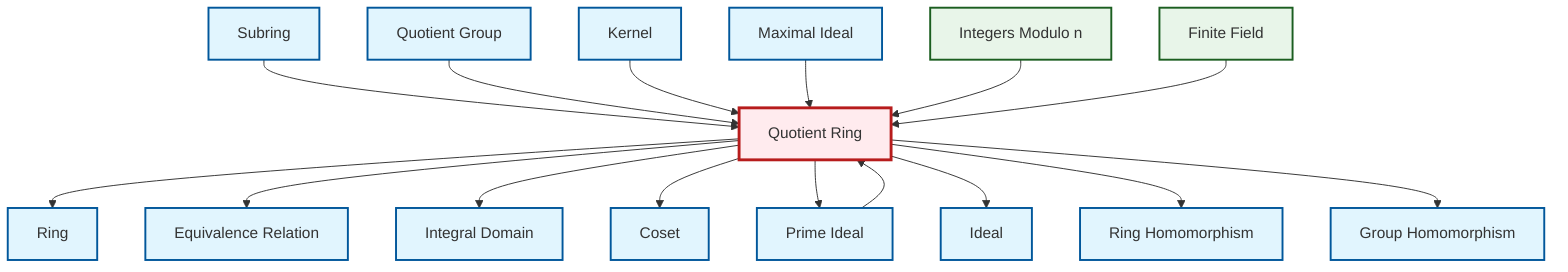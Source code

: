 graph TD
    classDef definition fill:#e1f5fe,stroke:#01579b,stroke-width:2px
    classDef theorem fill:#f3e5f5,stroke:#4a148c,stroke-width:2px
    classDef axiom fill:#fff3e0,stroke:#e65100,stroke-width:2px
    classDef example fill:#e8f5e9,stroke:#1b5e20,stroke-width:2px
    classDef current fill:#ffebee,stroke:#b71c1c,stroke-width:3px
    def-equivalence-relation["Equivalence Relation"]:::definition
    def-integral-domain["Integral Domain"]:::definition
    def-homomorphism["Group Homomorphism"]:::definition
    def-ring-homomorphism["Ring Homomorphism"]:::definition
    ex-quotient-integers-mod-n["Integers Modulo n"]:::example
    def-kernel["Kernel"]:::definition
    def-ring["Ring"]:::definition
    def-subring["Subring"]:::definition
    def-maximal-ideal["Maximal Ideal"]:::definition
    ex-finite-field["Finite Field"]:::example
    def-quotient-group["Quotient Group"]:::definition
    def-coset["Coset"]:::definition
    def-ideal["Ideal"]:::definition
    def-quotient-ring["Quotient Ring"]:::definition
    def-prime-ideal["Prime Ideal"]:::definition
    def-quotient-ring --> def-ring
    def-subring --> def-quotient-ring
    def-quotient-group --> def-quotient-ring
    def-quotient-ring --> def-equivalence-relation
    def-quotient-ring --> def-integral-domain
    def-kernel --> def-quotient-ring
    def-quotient-ring --> def-coset
    def-quotient-ring --> def-prime-ideal
    def-quotient-ring --> def-ideal
    def-prime-ideal --> def-quotient-ring
    def-maximal-ideal --> def-quotient-ring
    ex-quotient-integers-mod-n --> def-quotient-ring
    def-quotient-ring --> def-ring-homomorphism
    ex-finite-field --> def-quotient-ring
    def-quotient-ring --> def-homomorphism
    class def-quotient-ring current
